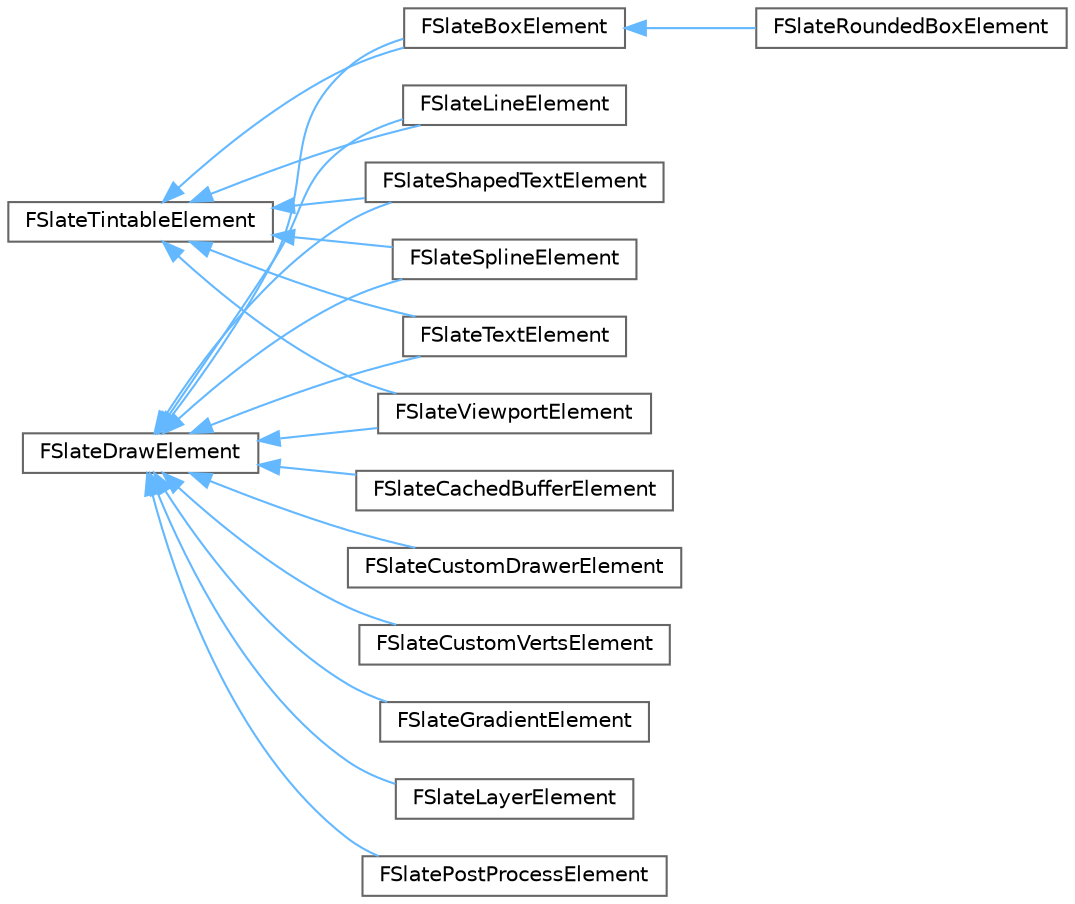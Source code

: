 digraph "Graphical Class Hierarchy"
{
 // INTERACTIVE_SVG=YES
 // LATEX_PDF_SIZE
  bgcolor="transparent";
  edge [fontname=Helvetica,fontsize=10,labelfontname=Helvetica,labelfontsize=10];
  node [fontname=Helvetica,fontsize=10,shape=box,height=0.2,width=0.4];
  rankdir="LR";
  Node0 [id="Node000000",label="FSlateDrawElement",height=0.2,width=0.4,color="grey40", fillcolor="white", style="filled",URL="$d8/d5e/classFSlateDrawElement.html",tooltip="FSlateDrawElement is the building block for Slate's rendering interface."];
  Node0 -> Node1 [id="edge5094_Node000000_Node000001",dir="back",color="steelblue1",style="solid",tooltip=" "];
  Node1 [id="Node000001",label="FSlateBoxElement",height=0.2,width=0.4,color="grey40", fillcolor="white", style="filled",URL="$de/d61/structFSlateBoxElement.html",tooltip=" "];
  Node1 -> Node2 [id="edge5095_Node000001_Node000002",dir="back",color="steelblue1",style="solid",tooltip=" "];
  Node2 [id="Node000002",label="FSlateRoundedBoxElement",height=0.2,width=0.4,color="grey40", fillcolor="white", style="filled",URL="$d8/d0e/structFSlateRoundedBoxElement.html",tooltip=" "];
  Node0 -> Node9 [id="edge5096_Node000000_Node000009",dir="back",color="steelblue1",style="solid",tooltip=" "];
  Node9 [id="Node000009",label="FSlateCachedBufferElement",height=0.2,width=0.4,color="grey40", fillcolor="white", style="filled",URL="$d9/d00/structFSlateCachedBufferElement.html",tooltip=" "];
  Node0 -> Node10 [id="edge5097_Node000000_Node000010",dir="back",color="steelblue1",style="solid",tooltip=" "];
  Node10 [id="Node000010",label="FSlateCustomDrawerElement",height=0.2,width=0.4,color="grey40", fillcolor="white", style="filled",URL="$de/d4f/structFSlateCustomDrawerElement.html",tooltip=" "];
  Node0 -> Node11 [id="edge5098_Node000000_Node000011",dir="back",color="steelblue1",style="solid",tooltip=" "];
  Node11 [id="Node000011",label="FSlateCustomVertsElement",height=0.2,width=0.4,color="grey40", fillcolor="white", style="filled",URL="$de/d6a/structFSlateCustomVertsElement.html",tooltip=" "];
  Node0 -> Node12 [id="edge5099_Node000000_Node000012",dir="back",color="steelblue1",style="solid",tooltip=" "];
  Node12 [id="Node000012",label="FSlateGradientElement",height=0.2,width=0.4,color="grey40", fillcolor="white", style="filled",URL="$dd/d1b/structFSlateGradientElement.html",tooltip=" "];
  Node0 -> Node13 [id="edge5100_Node000000_Node000013",dir="back",color="steelblue1",style="solid",tooltip=" "];
  Node13 [id="Node000013",label="FSlateLayerElement",height=0.2,width=0.4,color="grey40", fillcolor="white", style="filled",URL="$da/da9/structFSlateLayerElement.html",tooltip=" "];
  Node0 -> Node4 [id="edge5101_Node000000_Node000004",dir="back",color="steelblue1",style="solid",tooltip=" "];
  Node4 [id="Node000004",label="FSlateLineElement",height=0.2,width=0.4,color="grey40", fillcolor="white", style="filled",URL="$de/d5a/structFSlateLineElement.html",tooltip=" "];
  Node0 -> Node14 [id="edge5102_Node000000_Node000014",dir="back",color="steelblue1",style="solid",tooltip=" "];
  Node14 [id="Node000014",label="FSlatePostProcessElement",height=0.2,width=0.4,color="grey40", fillcolor="white", style="filled",URL="$dd/d28/structFSlatePostProcessElement.html",tooltip=" "];
  Node0 -> Node5 [id="edge5103_Node000000_Node000005",dir="back",color="steelblue1",style="solid",tooltip=" "];
  Node5 [id="Node000005",label="FSlateShapedTextElement",height=0.2,width=0.4,color="grey40", fillcolor="white", style="filled",URL="$d7/dbc/structFSlateShapedTextElement.html",tooltip=" "];
  Node0 -> Node6 [id="edge5104_Node000000_Node000006",dir="back",color="steelblue1",style="solid",tooltip=" "];
  Node6 [id="Node000006",label="FSlateSplineElement",height=0.2,width=0.4,color="grey40", fillcolor="white", style="filled",URL="$d1/d1e/structFSlateSplineElement.html",tooltip=" "];
  Node0 -> Node7 [id="edge5105_Node000000_Node000007",dir="back",color="steelblue1",style="solid",tooltip=" "];
  Node7 [id="Node000007",label="FSlateTextElement",height=0.2,width=0.4,color="grey40", fillcolor="white", style="filled",URL="$de/ddb/structFSlateTextElement.html",tooltip=" "];
  Node0 -> Node8 [id="edge5106_Node000000_Node000008",dir="back",color="steelblue1",style="solid",tooltip=" "];
  Node8 [id="Node000008",label="FSlateViewportElement",height=0.2,width=0.4,color="grey40", fillcolor="white", style="filled",URL="$d3/d0e/structFSlateViewportElement.html",tooltip=" "];
  Node3 [id="Node000003",label="FSlateTintableElement",height=0.2,width=0.4,color="grey40", fillcolor="white", style="filled",URL="$d0/d0d/structFSlateTintableElement.html",tooltip=" "];
  Node3 -> Node1 [id="edge5107_Node000003_Node000001",dir="back",color="steelblue1",style="solid",tooltip=" "];
  Node3 -> Node4 [id="edge5108_Node000003_Node000004",dir="back",color="steelblue1",style="solid",tooltip=" "];
  Node3 -> Node5 [id="edge5109_Node000003_Node000005",dir="back",color="steelblue1",style="solid",tooltip=" "];
  Node3 -> Node6 [id="edge5110_Node000003_Node000006",dir="back",color="steelblue1",style="solid",tooltip=" "];
  Node3 -> Node7 [id="edge5111_Node000003_Node000007",dir="back",color="steelblue1",style="solid",tooltip=" "];
  Node3 -> Node8 [id="edge5112_Node000003_Node000008",dir="back",color="steelblue1",style="solid",tooltip=" "];
}
